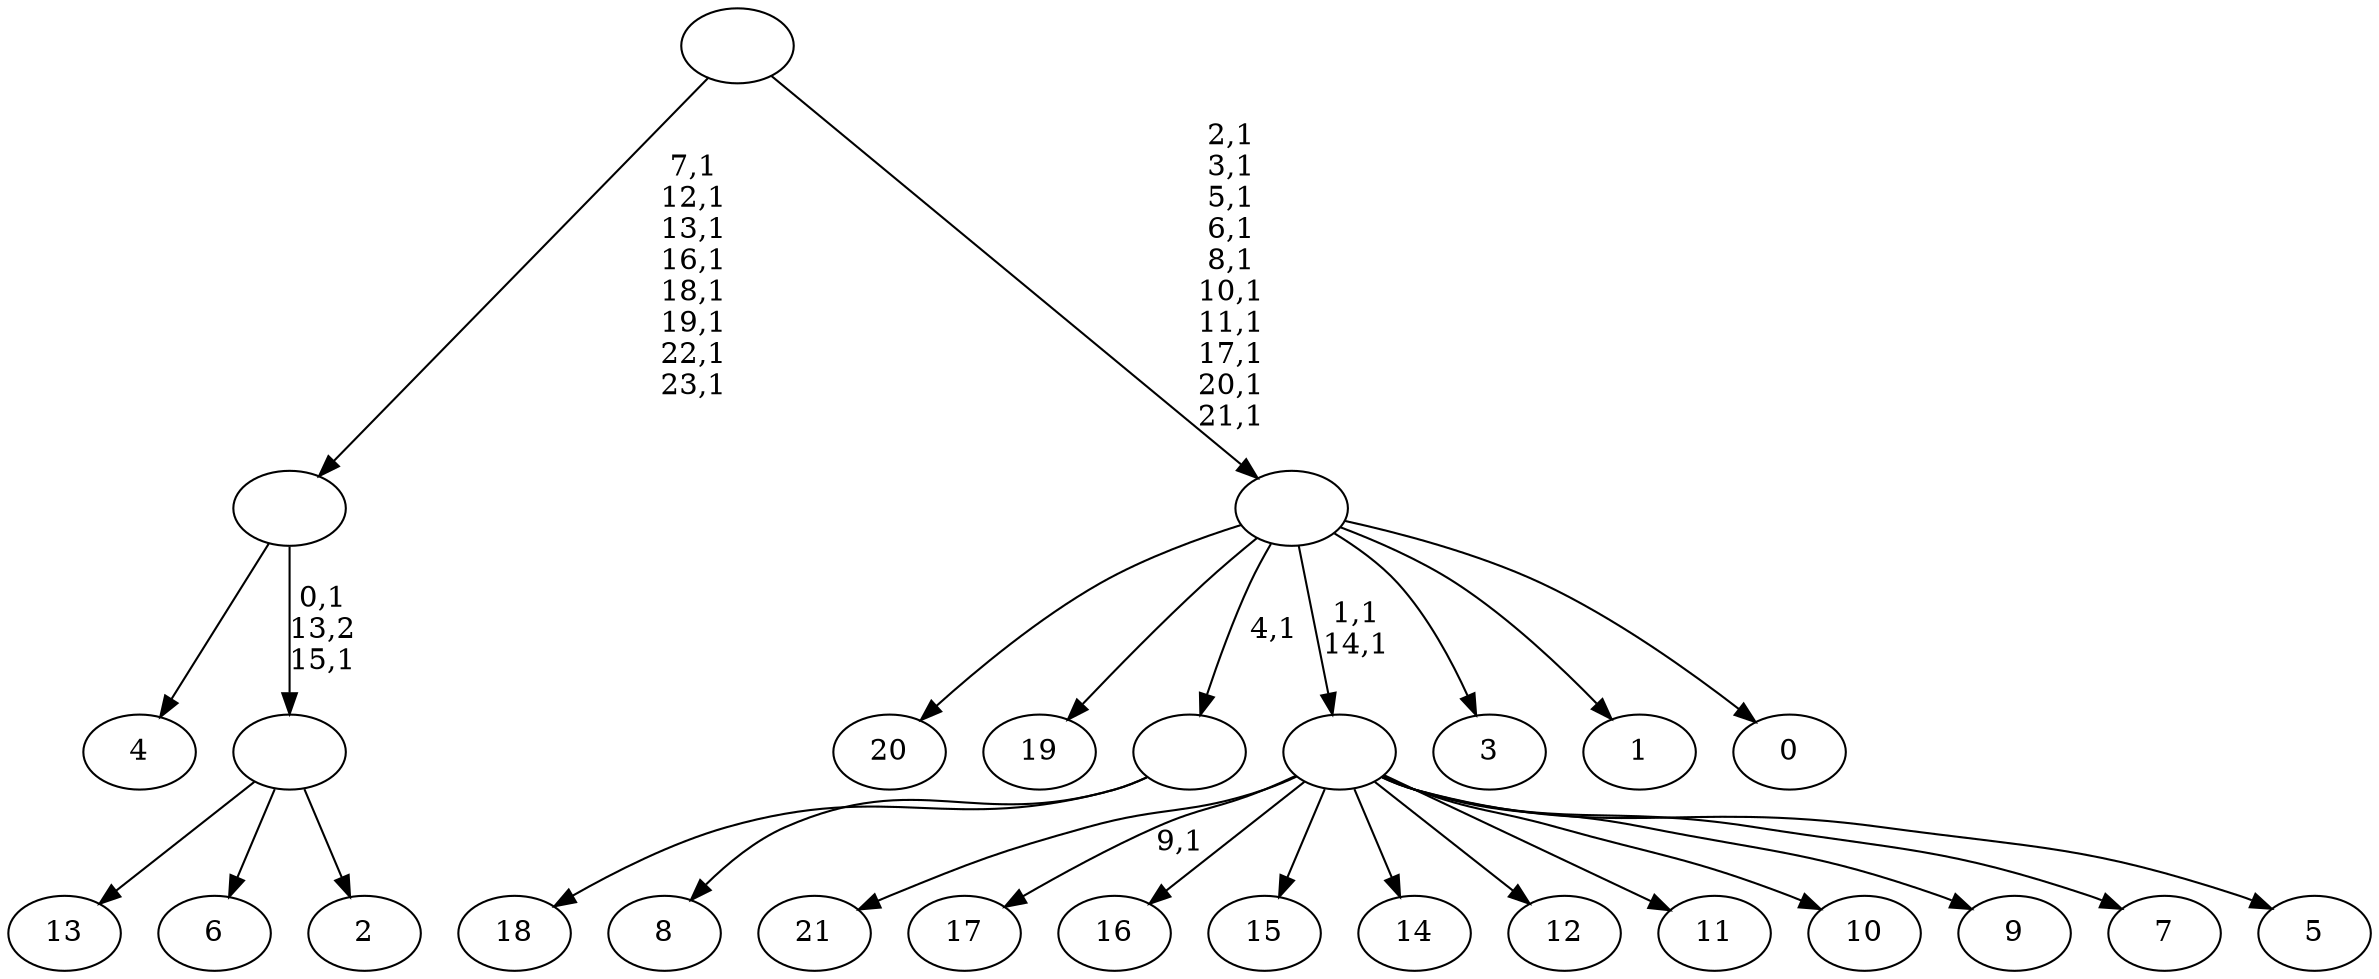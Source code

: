 digraph T {
	46 [label="21"]
	45 [label="20"]
	44 [label="19"]
	43 [label="18"]
	42 [label="17"]
	40 [label="16"]
	39 [label="15"]
	38 [label="14"]
	37 [label="13"]
	36 [label="12"]
	35 [label="11"]
	34 [label="10"]
	33 [label="9"]
	32 [label="8"]
	31 [label=""]
	30 [label="7"]
	29 [label="6"]
	28 [label="5"]
	27 [label=""]
	25 [label="4"]
	24 [label="3"]
	23 [label="2"]
	22 [label=""]
	20 [label=""]
	12 [label="1"]
	11 [label="0"]
	10 [label=""]
	0 [label=""]
	31 -> 43 [label=""]
	31 -> 32 [label=""]
	27 -> 42 [label="9,1"]
	27 -> 46 [label=""]
	27 -> 40 [label=""]
	27 -> 39 [label=""]
	27 -> 38 [label=""]
	27 -> 36 [label=""]
	27 -> 35 [label=""]
	27 -> 34 [label=""]
	27 -> 33 [label=""]
	27 -> 30 [label=""]
	27 -> 28 [label=""]
	22 -> 37 [label=""]
	22 -> 29 [label=""]
	22 -> 23 [label=""]
	20 -> 22 [label="0,1\n13,2\n15,1"]
	20 -> 25 [label=""]
	10 -> 27 [label="1,1\n14,1"]
	10 -> 45 [label=""]
	10 -> 44 [label=""]
	10 -> 31 [label="4,1"]
	10 -> 24 [label=""]
	10 -> 12 [label=""]
	10 -> 11 [label=""]
	0 -> 10 [label="2,1\n3,1\n5,1\n6,1\n8,1\n10,1\n11,1\n17,1\n20,1\n21,1"]
	0 -> 20 [label="7,1\n12,1\n13,1\n16,1\n18,1\n19,1\n22,1\n23,1"]
}
